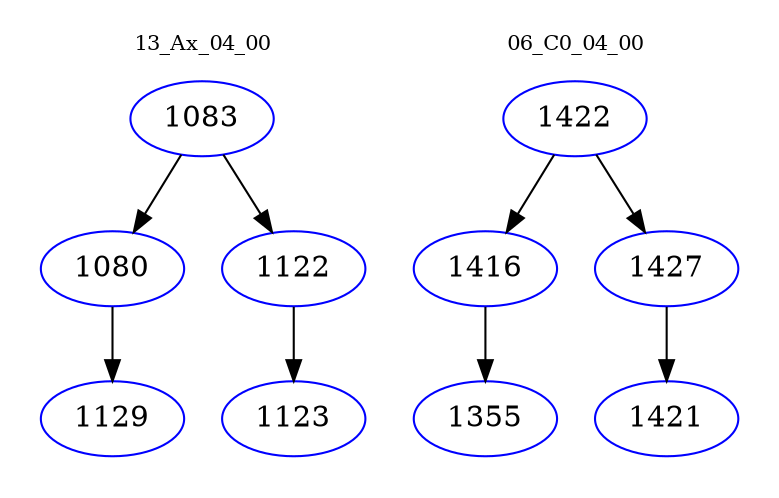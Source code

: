 digraph{
subgraph cluster_0 {
color = white
label = "13_Ax_04_00";
fontsize=10;
T0_1083 [label="1083", color="blue"]
T0_1083 -> T0_1080 [color="black"]
T0_1080 [label="1080", color="blue"]
T0_1080 -> T0_1129 [color="black"]
T0_1129 [label="1129", color="blue"]
T0_1083 -> T0_1122 [color="black"]
T0_1122 [label="1122", color="blue"]
T0_1122 -> T0_1123 [color="black"]
T0_1123 [label="1123", color="blue"]
}
subgraph cluster_1 {
color = white
label = "06_C0_04_00";
fontsize=10;
T1_1422 [label="1422", color="blue"]
T1_1422 -> T1_1416 [color="black"]
T1_1416 [label="1416", color="blue"]
T1_1416 -> T1_1355 [color="black"]
T1_1355 [label="1355", color="blue"]
T1_1422 -> T1_1427 [color="black"]
T1_1427 [label="1427", color="blue"]
T1_1427 -> T1_1421 [color="black"]
T1_1421 [label="1421", color="blue"]
}
}
